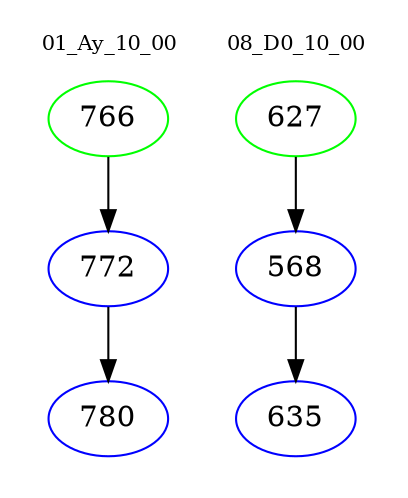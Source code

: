 digraph{
subgraph cluster_0 {
color = white
label = "01_Ay_10_00";
fontsize=10;
T0_766 [label="766", color="green"]
T0_766 -> T0_772 [color="black"]
T0_772 [label="772", color="blue"]
T0_772 -> T0_780 [color="black"]
T0_780 [label="780", color="blue"]
}
subgraph cluster_1 {
color = white
label = "08_D0_10_00";
fontsize=10;
T1_627 [label="627", color="green"]
T1_627 -> T1_568 [color="black"]
T1_568 [label="568", color="blue"]
T1_568 -> T1_635 [color="black"]
T1_635 [label="635", color="blue"]
}
}
